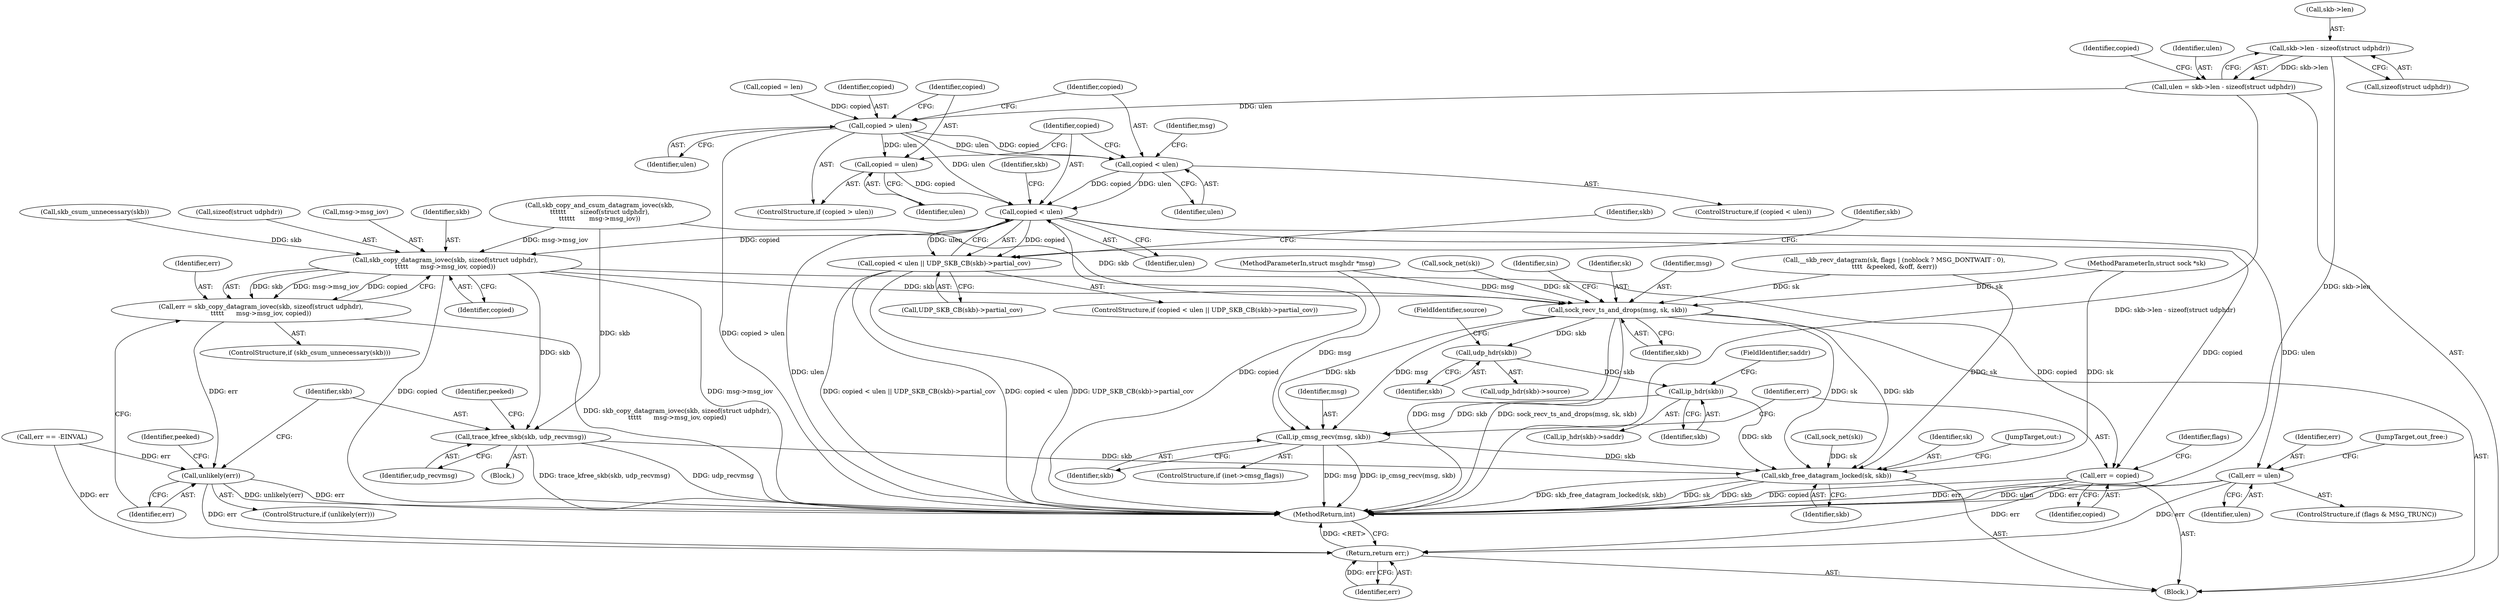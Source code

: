 digraph "0_linux_bceaa90240b6019ed73b49965eac7d167610be69_2@API" {
"1000172" [label="(Call,skb->len - sizeof(struct udphdr))"];
"1000170" [label="(Call,ulen = skb->len - sizeof(struct udphdr))"];
"1000182" [label="(Call,copied > ulen)"];
"1000185" [label="(Call,copied = ulen)"];
"1000200" [label="(Call,copied < ulen)"];
"1000199" [label="(Call,copied < ulen || UDP_SKB_CB(skb)->partial_cov)"];
"1000217" [label="(Call,skb_copy_datagram_iovec(skb, sizeof(struct udphdr),\n\t\t\t\t\t      msg->msg_iov, copied))"];
"1000215" [label="(Call,err = skb_copy_datagram_iovec(skb, sizeof(struct udphdr),\n\t\t\t\t\t      msg->msg_iov, copied))"];
"1000243" [label="(Call,unlikely(err))"];
"1000339" [label="(Return,return err;)"];
"1000246" [label="(Call,trace_kfree_skb(skb, udp_recvmsg))"];
"1000335" [label="(Call,skb_free_datagram_locked(sk, skb))"];
"1000272" [label="(Call,sock_recv_ts_and_drops(msg, sk, skb))"];
"1000289" [label="(Call,udp_hdr(skb))"];
"1000299" [label="(Call,ip_hdr(skb))"];
"1000321" [label="(Call,ip_cmsg_recv(msg, skb))"];
"1000324" [label="(Call,err = copied)"];
"1000331" [label="(Call,err = ulen)"];
"1000190" [label="(Call,copied < ulen)"];
"1000334" [label="(JumpTarget,out_free:)"];
"1000219" [label="(Call,sizeof(struct udphdr))"];
"1000246" [label="(Call,trace_kfree_skb(skb, udp_recvmsg))"];
"1000336" [label="(Identifier,sk)"];
"1000251" [label="(Identifier,peeked)"];
"1000243" [label="(Call,unlikely(err))"];
"1000202" [label="(Identifier,ulen)"];
"1000339" [label="(Return,return err;)"];
"1000216" [label="(Identifier,err)"];
"1000325" [label="(Identifier,err)"];
"1000298" [label="(Call,ip_hdr(skb)->saddr)"];
"1000105" [label="(MethodParameterIn,struct sock *sk)"];
"1000333" [label="(Identifier,ulen)"];
"1000224" [label="(Identifier,copied)"];
"1000201" [label="(Identifier,copied)"];
"1000324" [label="(Call,err = copied)"];
"1000210" [label="(Identifier,skb)"];
"1000289" [label="(Call,udp_hdr(skb))"];
"1000332" [label="(Identifier,err)"];
"1000272" [label="(Call,sock_recv_ts_and_drops(msg, sk, skb))"];
"1000331" [label="(Call,err = ulen)"];
"1000338" [label="(JumpTarget,out:)"];
"1000179" [label="(Identifier,copied)"];
"1000195" [label="(Identifier,msg)"];
"1000290" [label="(Identifier,skb)"];
"1000322" [label="(Identifier,msg)"];
"1000291" [label="(FieldIdentifier,source)"];
"1000317" [label="(ControlStructure,if (inet->cmsg_flags))"];
"1000212" [label="(ControlStructure,if (skb_csum_unnecessary(skb)))"];
"1000172" [label="(Call,skb->len - sizeof(struct udphdr))"];
"1000288" [label="(Call,udp_hdr(skb)->source)"];
"1000173" [label="(Call,skb->len)"];
"1000186" [label="(Identifier,copied)"];
"1000176" [label="(Call,sizeof(struct udphdr))"];
"1000301" [label="(FieldIdentifier,saddr)"];
"1000248" [label="(Identifier,udp_recvmsg)"];
"1000299" [label="(Call,ip_hdr(skb))"];
"1000184" [label="(Identifier,ulen)"];
"1000275" [label="(Identifier,skb)"];
"1000259" [label="(Call,sock_net(sk))"];
"1000205" [label="(Identifier,skb)"];
"1000214" [label="(Identifier,skb)"];
"1000335" [label="(Call,skb_free_datagram_locked(sk, skb))"];
"1000217" [label="(Call,skb_copy_datagram_iovec(skb, sizeof(struct udphdr),\n\t\t\t\t\t      msg->msg_iov, copied))"];
"1000183" [label="(Identifier,copied)"];
"1000274" [label="(Identifier,sk)"];
"1000111" [label="(Block,)"];
"1000323" [label="(Identifier,skb)"];
"1000300" [label="(Identifier,skb)"];
"1000244" [label="(Identifier,err)"];
"1000266" [label="(Identifier,peeked)"];
"1000273" [label="(Identifier,msg)"];
"1000171" [label="(Identifier,ulen)"];
"1000326" [label="(Identifier,copied)"];
"1000247" [label="(Identifier,skb)"];
"1000189" [label="(ControlStructure,if (copied < ulen))"];
"1000237" [label="(Call,err == -EINVAL)"];
"1000215" [label="(Call,err = skb_copy_datagram_iovec(skb, sizeof(struct udphdr),\n\t\t\t\t\t      msg->msg_iov, copied))"];
"1000242" [label="(ControlStructure,if (unlikely(err)))"];
"1000340" [label="(Identifier,err)"];
"1000187" [label="(Identifier,ulen)"];
"1000191" [label="(Identifier,copied)"];
"1000190" [label="(Call,copied < ulen)"];
"1000152" [label="(Call,__skb_recv_datagram(sk, flags | (noblock ? MSG_DONTWAIT : 0),\n\t\t\t\t  &peeked, &off, &err))"];
"1000327" [label="(ControlStructure,if (flags & MSG_TRUNC))"];
"1000377" [label="(MethodReturn,int)"];
"1000221" [label="(Call,msg->msg_iov)"];
"1000199" [label="(Call,copied < ulen || UDP_SKB_CB(skb)->partial_cov)"];
"1000218" [label="(Identifier,skb)"];
"1000213" [label="(Call,skb_csum_unnecessary(skb))"];
"1000170" [label="(Call,ulen = skb->len - sizeof(struct udphdr))"];
"1000321" [label="(Call,ip_cmsg_recv(msg, skb))"];
"1000200" [label="(Call,copied < ulen)"];
"1000245" [label="(Block,)"];
"1000268" [label="(Call,sock_net(sk))"];
"1000106" [label="(MethodParameterIn,struct msghdr *msg)"];
"1000203" [label="(Call,UDP_SKB_CB(skb)->partial_cov)"];
"1000185" [label="(Call,copied = ulen)"];
"1000181" [label="(ControlStructure,if (copied > ulen))"];
"1000198" [label="(ControlStructure,if (copied < ulen || UDP_SKB_CB(skb)->partial_cov))"];
"1000192" [label="(Identifier,ulen)"];
"1000329" [label="(Identifier,flags)"];
"1000178" [label="(Call,copied = len)"];
"1000182" [label="(Call,copied > ulen)"];
"1000337" [label="(Identifier,skb)"];
"1000277" [label="(Identifier,sin)"];
"1000229" [label="(Call,skb_copy_and_csum_datagram_iovec(skb,\n\t\t\t\t\t\t       sizeof(struct udphdr),\n\t\t\t\t\t\t       msg->msg_iov))"];
"1000172" -> "1000170"  [label="AST: "];
"1000172" -> "1000176"  [label="CFG: "];
"1000173" -> "1000172"  [label="AST: "];
"1000176" -> "1000172"  [label="AST: "];
"1000170" -> "1000172"  [label="CFG: "];
"1000172" -> "1000377"  [label="DDG: skb->len"];
"1000172" -> "1000170"  [label="DDG: skb->len"];
"1000170" -> "1000111"  [label="AST: "];
"1000171" -> "1000170"  [label="AST: "];
"1000179" -> "1000170"  [label="CFG: "];
"1000170" -> "1000377"  [label="DDG: skb->len - sizeof(struct udphdr)"];
"1000170" -> "1000182"  [label="DDG: ulen"];
"1000182" -> "1000181"  [label="AST: "];
"1000182" -> "1000184"  [label="CFG: "];
"1000183" -> "1000182"  [label="AST: "];
"1000184" -> "1000182"  [label="AST: "];
"1000186" -> "1000182"  [label="CFG: "];
"1000191" -> "1000182"  [label="CFG: "];
"1000182" -> "1000377"  [label="DDG: copied > ulen"];
"1000178" -> "1000182"  [label="DDG: copied"];
"1000182" -> "1000185"  [label="DDG: ulen"];
"1000182" -> "1000190"  [label="DDG: copied"];
"1000182" -> "1000190"  [label="DDG: ulen"];
"1000182" -> "1000200"  [label="DDG: ulen"];
"1000185" -> "1000181"  [label="AST: "];
"1000185" -> "1000187"  [label="CFG: "];
"1000186" -> "1000185"  [label="AST: "];
"1000187" -> "1000185"  [label="AST: "];
"1000201" -> "1000185"  [label="CFG: "];
"1000185" -> "1000200"  [label="DDG: copied"];
"1000200" -> "1000199"  [label="AST: "];
"1000200" -> "1000202"  [label="CFG: "];
"1000201" -> "1000200"  [label="AST: "];
"1000202" -> "1000200"  [label="AST: "];
"1000205" -> "1000200"  [label="CFG: "];
"1000199" -> "1000200"  [label="CFG: "];
"1000200" -> "1000377"  [label="DDG: copied"];
"1000200" -> "1000377"  [label="DDG: ulen"];
"1000200" -> "1000199"  [label="DDG: copied"];
"1000200" -> "1000199"  [label="DDG: ulen"];
"1000190" -> "1000200"  [label="DDG: copied"];
"1000190" -> "1000200"  [label="DDG: ulen"];
"1000200" -> "1000217"  [label="DDG: copied"];
"1000200" -> "1000324"  [label="DDG: copied"];
"1000200" -> "1000331"  [label="DDG: ulen"];
"1000199" -> "1000198"  [label="AST: "];
"1000199" -> "1000203"  [label="CFG: "];
"1000203" -> "1000199"  [label="AST: "];
"1000210" -> "1000199"  [label="CFG: "];
"1000214" -> "1000199"  [label="CFG: "];
"1000199" -> "1000377"  [label="DDG: copied < ulen"];
"1000199" -> "1000377"  [label="DDG: UDP_SKB_CB(skb)->partial_cov"];
"1000199" -> "1000377"  [label="DDG: copied < ulen || UDP_SKB_CB(skb)->partial_cov"];
"1000217" -> "1000215"  [label="AST: "];
"1000217" -> "1000224"  [label="CFG: "];
"1000218" -> "1000217"  [label="AST: "];
"1000219" -> "1000217"  [label="AST: "];
"1000221" -> "1000217"  [label="AST: "];
"1000224" -> "1000217"  [label="AST: "];
"1000215" -> "1000217"  [label="CFG: "];
"1000217" -> "1000377"  [label="DDG: msg->msg_iov"];
"1000217" -> "1000377"  [label="DDG: copied"];
"1000217" -> "1000215"  [label="DDG: skb"];
"1000217" -> "1000215"  [label="DDG: msg->msg_iov"];
"1000217" -> "1000215"  [label="DDG: copied"];
"1000213" -> "1000217"  [label="DDG: skb"];
"1000229" -> "1000217"  [label="DDG: msg->msg_iov"];
"1000217" -> "1000246"  [label="DDG: skb"];
"1000217" -> "1000272"  [label="DDG: skb"];
"1000217" -> "1000324"  [label="DDG: copied"];
"1000215" -> "1000212"  [label="AST: "];
"1000216" -> "1000215"  [label="AST: "];
"1000244" -> "1000215"  [label="CFG: "];
"1000215" -> "1000377"  [label="DDG: skb_copy_datagram_iovec(skb, sizeof(struct udphdr),\n\t\t\t\t\t      msg->msg_iov, copied)"];
"1000215" -> "1000243"  [label="DDG: err"];
"1000243" -> "1000242"  [label="AST: "];
"1000243" -> "1000244"  [label="CFG: "];
"1000244" -> "1000243"  [label="AST: "];
"1000247" -> "1000243"  [label="CFG: "];
"1000266" -> "1000243"  [label="CFG: "];
"1000243" -> "1000377"  [label="DDG: err"];
"1000243" -> "1000377"  [label="DDG: unlikely(err)"];
"1000237" -> "1000243"  [label="DDG: err"];
"1000243" -> "1000339"  [label="DDG: err"];
"1000339" -> "1000111"  [label="AST: "];
"1000339" -> "1000340"  [label="CFG: "];
"1000340" -> "1000339"  [label="AST: "];
"1000377" -> "1000339"  [label="CFG: "];
"1000339" -> "1000377"  [label="DDG: <RET>"];
"1000340" -> "1000339"  [label="DDG: err"];
"1000237" -> "1000339"  [label="DDG: err"];
"1000331" -> "1000339"  [label="DDG: err"];
"1000324" -> "1000339"  [label="DDG: err"];
"1000246" -> "1000245"  [label="AST: "];
"1000246" -> "1000248"  [label="CFG: "];
"1000247" -> "1000246"  [label="AST: "];
"1000248" -> "1000246"  [label="AST: "];
"1000251" -> "1000246"  [label="CFG: "];
"1000246" -> "1000377"  [label="DDG: udp_recvmsg"];
"1000246" -> "1000377"  [label="DDG: trace_kfree_skb(skb, udp_recvmsg)"];
"1000229" -> "1000246"  [label="DDG: skb"];
"1000246" -> "1000335"  [label="DDG: skb"];
"1000335" -> "1000111"  [label="AST: "];
"1000335" -> "1000337"  [label="CFG: "];
"1000336" -> "1000335"  [label="AST: "];
"1000337" -> "1000335"  [label="AST: "];
"1000338" -> "1000335"  [label="CFG: "];
"1000335" -> "1000377"  [label="DDG: sk"];
"1000335" -> "1000377"  [label="DDG: skb"];
"1000335" -> "1000377"  [label="DDG: skb_free_datagram_locked(sk, skb)"];
"1000259" -> "1000335"  [label="DDG: sk"];
"1000272" -> "1000335"  [label="DDG: sk"];
"1000272" -> "1000335"  [label="DDG: skb"];
"1000152" -> "1000335"  [label="DDG: sk"];
"1000105" -> "1000335"  [label="DDG: sk"];
"1000299" -> "1000335"  [label="DDG: skb"];
"1000321" -> "1000335"  [label="DDG: skb"];
"1000272" -> "1000111"  [label="AST: "];
"1000272" -> "1000275"  [label="CFG: "];
"1000273" -> "1000272"  [label="AST: "];
"1000274" -> "1000272"  [label="AST: "];
"1000275" -> "1000272"  [label="AST: "];
"1000277" -> "1000272"  [label="CFG: "];
"1000272" -> "1000377"  [label="DDG: msg"];
"1000272" -> "1000377"  [label="DDG: sock_recv_ts_and_drops(msg, sk, skb)"];
"1000106" -> "1000272"  [label="DDG: msg"];
"1000268" -> "1000272"  [label="DDG: sk"];
"1000152" -> "1000272"  [label="DDG: sk"];
"1000105" -> "1000272"  [label="DDG: sk"];
"1000229" -> "1000272"  [label="DDG: skb"];
"1000272" -> "1000289"  [label="DDG: skb"];
"1000272" -> "1000321"  [label="DDG: msg"];
"1000272" -> "1000321"  [label="DDG: skb"];
"1000289" -> "1000288"  [label="AST: "];
"1000289" -> "1000290"  [label="CFG: "];
"1000290" -> "1000289"  [label="AST: "];
"1000291" -> "1000289"  [label="CFG: "];
"1000289" -> "1000299"  [label="DDG: skb"];
"1000299" -> "1000298"  [label="AST: "];
"1000299" -> "1000300"  [label="CFG: "];
"1000300" -> "1000299"  [label="AST: "];
"1000301" -> "1000299"  [label="CFG: "];
"1000299" -> "1000321"  [label="DDG: skb"];
"1000321" -> "1000317"  [label="AST: "];
"1000321" -> "1000323"  [label="CFG: "];
"1000322" -> "1000321"  [label="AST: "];
"1000323" -> "1000321"  [label="AST: "];
"1000325" -> "1000321"  [label="CFG: "];
"1000321" -> "1000377"  [label="DDG: msg"];
"1000321" -> "1000377"  [label="DDG: ip_cmsg_recv(msg, skb)"];
"1000106" -> "1000321"  [label="DDG: msg"];
"1000324" -> "1000111"  [label="AST: "];
"1000324" -> "1000326"  [label="CFG: "];
"1000325" -> "1000324"  [label="AST: "];
"1000326" -> "1000324"  [label="AST: "];
"1000329" -> "1000324"  [label="CFG: "];
"1000324" -> "1000377"  [label="DDG: copied"];
"1000324" -> "1000377"  [label="DDG: err"];
"1000331" -> "1000327"  [label="AST: "];
"1000331" -> "1000333"  [label="CFG: "];
"1000332" -> "1000331"  [label="AST: "];
"1000333" -> "1000331"  [label="AST: "];
"1000334" -> "1000331"  [label="CFG: "];
"1000331" -> "1000377"  [label="DDG: ulen"];
"1000331" -> "1000377"  [label="DDG: err"];
"1000190" -> "1000189"  [label="AST: "];
"1000190" -> "1000192"  [label="CFG: "];
"1000191" -> "1000190"  [label="AST: "];
"1000192" -> "1000190"  [label="AST: "];
"1000195" -> "1000190"  [label="CFG: "];
"1000201" -> "1000190"  [label="CFG: "];
}

